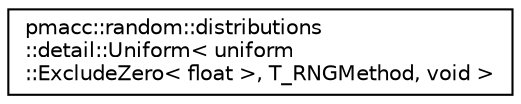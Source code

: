 digraph "Graphical Class Hierarchy"
{
 // LATEX_PDF_SIZE
  edge [fontname="Helvetica",fontsize="10",labelfontname="Helvetica",labelfontsize="10"];
  node [fontname="Helvetica",fontsize="10",shape=record];
  rankdir="LR";
  Node0 [label="pmacc::random::distributions\l::detail::Uniform\< uniform\l::ExcludeZero\< float \>, T_RNGMethod, void \>",height=0.2,width=0.4,color="black", fillcolor="white", style="filled",URL="$classpmacc_1_1random_1_1distributions_1_1detail_1_1_uniform_3_01uniform_1_1_exclude_zero_3_01flo38c33051fb4eec007fce76be9084023b.html",tooltip="Returns a random float value uniformly distributed in (0,1]."];
}
